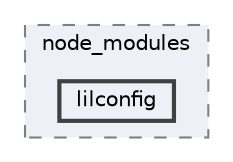 digraph "pkiclassroomrescheduler/src/main/frontend/node_modules/postcss-load-config/node_modules/lilconfig"
{
 // LATEX_PDF_SIZE
  bgcolor="transparent";
  edge [fontname=Helvetica,fontsize=10,labelfontname=Helvetica,labelfontsize=10];
  node [fontname=Helvetica,fontsize=10,shape=box,height=0.2,width=0.4];
  compound=true
  subgraph clusterdir_a1af826432a329eaed18168258bce3e5 {
    graph [ bgcolor="#edf0f7", pencolor="grey50", label="node_modules", fontname=Helvetica,fontsize=10 style="filled,dashed", URL="dir_a1af826432a329eaed18168258bce3e5.html",tooltip=""]
  dir_3cf6f1c178ddace0bb8618a2b91b45e5 [label="lilconfig", fillcolor="#edf0f7", color="grey25", style="filled,bold", URL="dir_3cf6f1c178ddace0bb8618a2b91b45e5.html",tooltip=""];
  }
}
